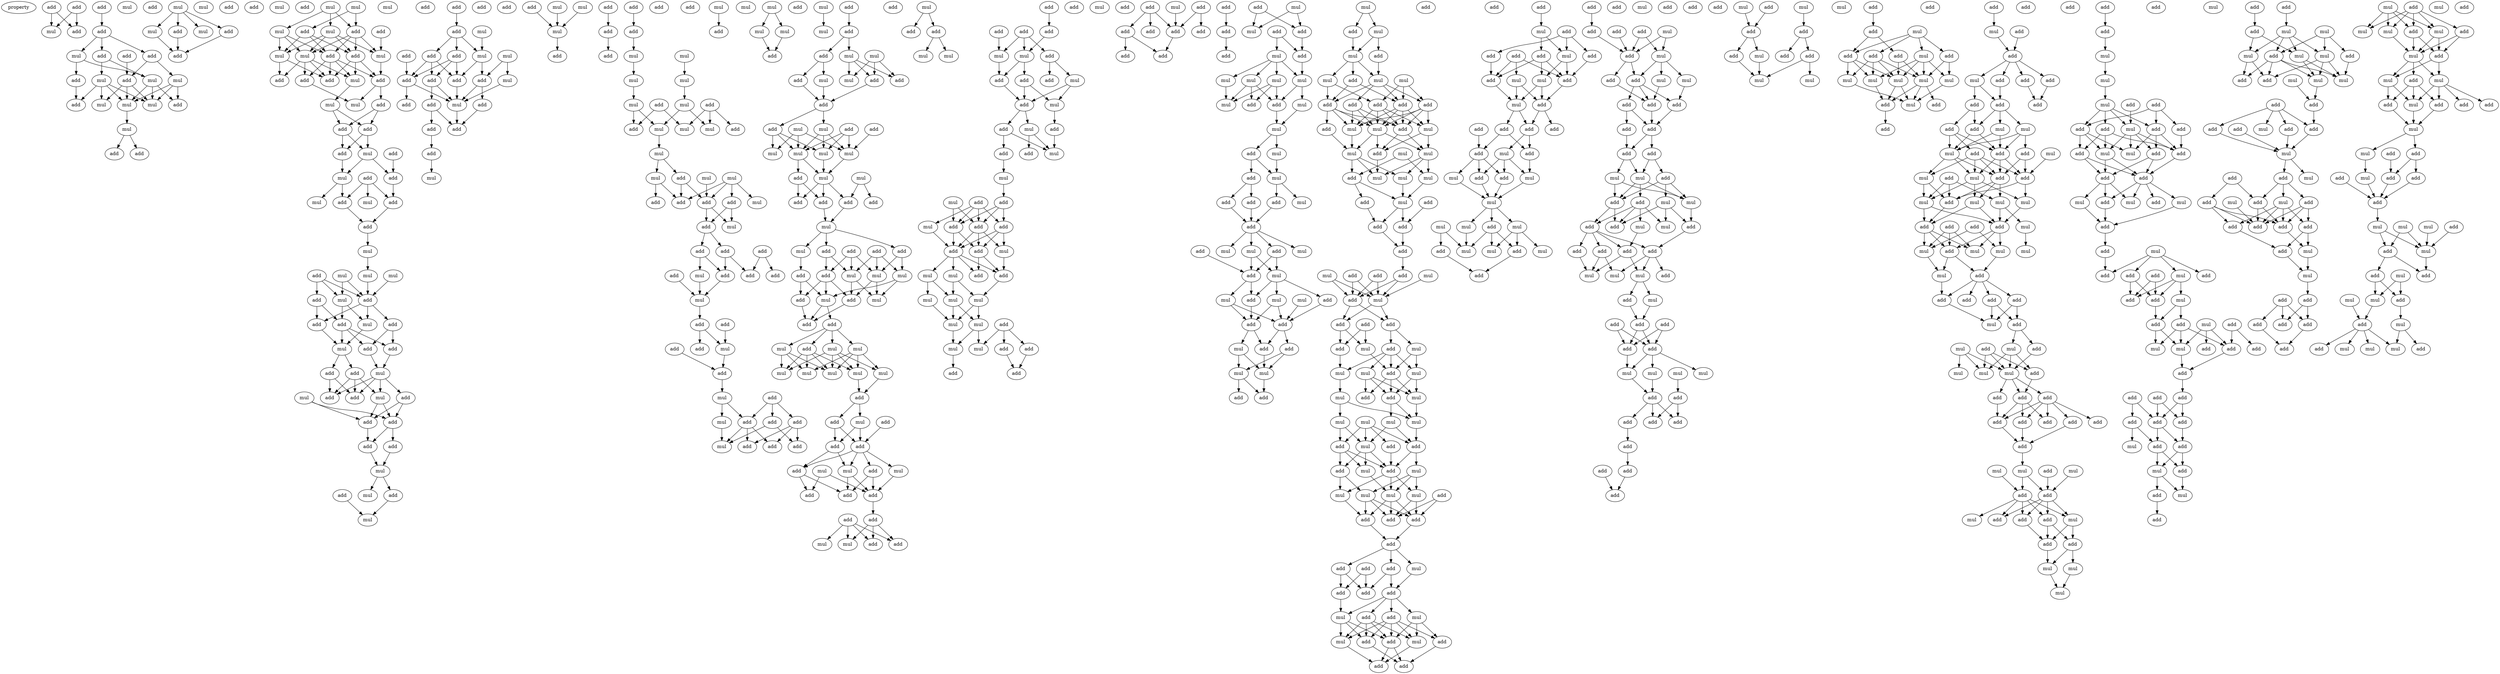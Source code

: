 digraph {
    node [fontcolor=black]
    property [mul=2,lf=1.8]
    0 [ label = add ];
    1 [ label = add ];
    2 [ label = mul ];
    3 [ label = add ];
    4 [ label = add ];
    5 [ label = mul ];
    6 [ label = add ];
    7 [ label = mul ];
    8 [ label = add ];
    9 [ label = add ];
    10 [ label = add ];
    11 [ label = add ];
    12 [ label = mul ];
    13 [ label = mul ];
    14 [ label = mul ];
    15 [ label = add ];
    16 [ label = add ];
    17 [ label = mul ];
    18 [ label = add ];
    19 [ label = mul ];
    20 [ label = mul ];
    21 [ label = mul ];
    22 [ label = add ];
    23 [ label = add ];
    24 [ label = add ];
    25 [ label = mul ];
    26 [ label = mul ];
    27 [ label = add ];
    28 [ label = mul ];
    29 [ label = add ];
    30 [ label = add ];
    31 [ label = mul ];
    32 [ label = add ];
    33 [ label = add ];
    34 [ label = mul ];
    35 [ label = add ];
    36 [ label = mul ];
    37 [ label = mul ];
    38 [ label = mul ];
    39 [ label = add ];
    40 [ label = add ];
    41 [ label = add ];
    42 [ label = mul ];
    43 [ label = mul ];
    44 [ label = mul ];
    45 [ label = add ];
    46 [ label = mul ];
    47 [ label = add ];
    48 [ label = add ];
    49 [ label = add ];
    50 [ label = mul ];
    51 [ label = add ];
    52 [ label = add ];
    53 [ label = mul ];
    54 [ label = mul ];
    55 [ label = add ];
    56 [ label = mul ];
    57 [ label = add ];
    58 [ label = add ];
    59 [ label = add ];
    60 [ label = add ];
    61 [ label = mul ];
    62 [ label = add ];
    63 [ label = add ];
    64 [ label = mul ];
    65 [ label = mul ];
    66 [ label = add ];
    67 [ label = add ];
    68 [ label = mul ];
    69 [ label = add ];
    70 [ label = mul ];
    71 [ label = mul ];
    72 [ label = mul ];
    73 [ label = mul ];
    74 [ label = add ];
    75 [ label = mul ];
    76 [ label = add ];
    77 [ label = add ];
    78 [ label = add ];
    79 [ label = mul ];
    80 [ label = add ];
    81 [ label = add ];
    82 [ label = mul ];
    83 [ label = add ];
    84 [ label = add ];
    85 [ label = add ];
    86 [ label = add ];
    87 [ label = mul ];
    88 [ label = add ];
    89 [ label = mul ];
    90 [ label = mul ];
    91 [ label = add ];
    92 [ label = add ];
    93 [ label = add ];
    94 [ label = add ];
    95 [ label = add ];
    96 [ label = add ];
    97 [ label = add ];
    98 [ label = mul ];
    99 [ label = mul ];
    100 [ label = add ];
    101 [ label = add ];
    102 [ label = add ];
    103 [ label = mul ];
    104 [ label = add ];
    105 [ label = mul ];
    106 [ label = add ];
    107 [ label = add ];
    108 [ label = mul ];
    109 [ label = mul ];
    110 [ label = add ];
    111 [ label = add ];
    112 [ label = add ];
    113 [ label = mul ];
    114 [ label = add ];
    115 [ label = add ];
    116 [ label = add ];
    117 [ label = mul ];
    118 [ label = add ];
    119 [ label = add ];
    120 [ label = add ];
    121 [ label = add ];
    122 [ label = add ];
    123 [ label = add ];
    124 [ label = add ];
    125 [ label = mul ];
    126 [ label = add ];
    127 [ label = mul ];
    128 [ label = mul ];
    129 [ label = mul ];
    130 [ label = add ];
    131 [ label = add ];
    132 [ label = add ];
    133 [ label = add ];
    134 [ label = add ];
    135 [ label = add ];
    136 [ label = mul ];
    137 [ label = mul ];
    138 [ label = mul ];
    139 [ label = mul ];
    140 [ label = mul ];
    141 [ label = mul ];
    142 [ label = add ];
    143 [ label = add ];
    144 [ label = mul ];
    145 [ label = add ];
    146 [ label = mul ];
    147 [ label = add ];
    148 [ label = mul ];
    149 [ label = mul ];
    150 [ label = mul ];
    151 [ label = mul ];
    152 [ label = mul ];
    153 [ label = add ];
    154 [ label = mul ];
    155 [ label = add ];
    156 [ label = add ];
    157 [ label = add ];
    158 [ label = add ];
    159 [ label = add ];
    160 [ label = mul ];
    161 [ label = add ];
    162 [ label = add ];
    163 [ label = add ];
    164 [ label = add ];
    165 [ label = add ];
    166 [ label = mul ];
    167 [ label = add ];
    168 [ label = add ];
    169 [ label = mul ];
    170 [ label = add ];
    171 [ label = add ];
    172 [ label = add ];
    173 [ label = mul ];
    174 [ label = add ];
    175 [ label = add ];
    176 [ label = add ];
    177 [ label = add ];
    178 [ label = mul ];
    179 [ label = add ];
    180 [ label = add ];
    181 [ label = mul ];
    182 [ label = add ];
    183 [ label = add ];
    184 [ label = add ];
    185 [ label = mul ];
    186 [ label = add ];
    187 [ label = add ];
    188 [ label = mul ];
    189 [ label = add ];
    190 [ label = mul ];
    191 [ label = mul ];
    192 [ label = mul ];
    193 [ label = mul ];
    194 [ label = add ];
    195 [ label = add ];
    196 [ label = mul ];
    197 [ label = mul ];
    198 [ label = add ];
    199 [ label = add ];
    200 [ label = add ];
    201 [ label = mul ];
    202 [ label = mul ];
    203 [ label = add ];
    204 [ label = mul ];
    205 [ label = add ];
    206 [ label = mul ];
    207 [ label = add ];
    208 [ label = add ];
    209 [ label = add ];
    210 [ label = mul ];
    211 [ label = add ];
    212 [ label = mul ];
    213 [ label = add ];
    214 [ label = mul ];
    215 [ label = mul ];
    216 [ label = mul ];
    217 [ label = mul ];
    218 [ label = mul ];
    219 [ label = mul ];
    220 [ label = add ];
    221 [ label = add ];
    222 [ label = add ];
    223 [ label = add ];
    224 [ label = add ];
    225 [ label = mul ];
    226 [ label = add ];
    227 [ label = add ];
    228 [ label = add ];
    229 [ label = mul ];
    230 [ label = add ];
    231 [ label = mul ];
    232 [ label = mul ];
    233 [ label = add ];
    234 [ label = add ];
    235 [ label = mul ];
    236 [ label = add ];
    237 [ label = mul ];
    238 [ label = mul ];
    239 [ label = add ];
    240 [ label = add ];
    241 [ label = add ];
    242 [ label = add ];
    243 [ label = mul ];
    244 [ label = mul ];
    245 [ label = mul ];
    246 [ label = mul ];
    247 [ label = mul ];
    248 [ label = mul ];
    249 [ label = mul ];
    250 [ label = mul ];
    251 [ label = add ];
    252 [ label = add ];
    253 [ label = add ];
    254 [ label = mul ];
    255 [ label = add ];
    256 [ label = add ];
    257 [ label = add ];
    258 [ label = mul ];
    259 [ label = mul ];
    260 [ label = add ];
    261 [ label = mul ];
    262 [ label = add ];
    263 [ label = add ];
    264 [ label = add ];
    265 [ label = add ];
    266 [ label = add ];
    267 [ label = add ];
    268 [ label = mul ];
    269 [ label = add ];
    270 [ label = add ];
    271 [ label = mul ];
    272 [ label = mul ];
    273 [ label = add ];
    274 [ label = add ];
    275 [ label = mul ];
    276 [ label = mul ];
    277 [ label = add ];
    278 [ label = add ];
    279 [ label = mul ];
    280 [ label = add ];
    281 [ label = add ];
    282 [ label = add ];
    283 [ label = add ];
    284 [ label = mul ];
    285 [ label = add ];
    286 [ label = mul ];
    287 [ label = mul ];
    288 [ label = add ];
    289 [ label = add ];
    290 [ label = add ];
    291 [ label = mul ];
    292 [ label = add ];
    293 [ label = add ];
    294 [ label = add ];
    295 [ label = mul ];
    296 [ label = add ];
    297 [ label = add ];
    298 [ label = mul ];
    299 [ label = mul ];
    300 [ label = add ];
    301 [ label = add ];
    302 [ label = mul ];
    303 [ label = mul ];
    304 [ label = add ];
    305 [ label = add ];
    306 [ label = add ];
    307 [ label = add ];
    308 [ label = add ];
    309 [ label = mul ];
    310 [ label = mul ];
    311 [ label = add ];
    312 [ label = add ];
    313 [ label = mul ];
    314 [ label = mul ];
    315 [ label = mul ];
    316 [ label = mul ];
    317 [ label = mul ];
    318 [ label = add ];
    319 [ label = mul ];
    320 [ label = add ];
    321 [ label = add ];
    322 [ label = mul ];
    323 [ label = mul ];
    324 [ label = add ];
    325 [ label = add ];
    326 [ label = mul ];
    327 [ label = add ];
    328 [ label = add ];
    329 [ label = add ];
    330 [ label = add ];
    331 [ label = add ];
    332 [ label = add ];
    333 [ label = add ];
    334 [ label = add ];
    335 [ label = add ];
    336 [ label = add ];
    337 [ label = add ];
    338 [ label = mul ];
    339 [ label = add ];
    340 [ label = add ];
    341 [ label = mul ];
    342 [ label = add ];
    343 [ label = mul ];
    344 [ label = add ];
    345 [ label = mul ];
    346 [ label = mul ];
    347 [ label = mul ];
    348 [ label = mul ];
    349 [ label = add ];
    350 [ label = mul ];
    351 [ label = mul ];
    352 [ label = add ];
    353 [ label = mul ];
    354 [ label = add ];
    355 [ label = mul ];
    356 [ label = mul ];
    357 [ label = add ];
    358 [ label = add ];
    359 [ label = add ];
    360 [ label = add ];
    361 [ label = mul ];
    362 [ label = add ];
    363 [ label = mul ];
    364 [ label = add ];
    365 [ label = add ];
    366 [ label = mul ];
    367 [ label = mul ];
    368 [ label = mul ];
    369 [ label = add ];
    370 [ label = add ];
    371 [ label = mul ];
    372 [ label = mul ];
    373 [ label = mul ];
    374 [ label = add ];
    375 [ label = add ];
    376 [ label = add ];
    377 [ label = add ];
    378 [ label = mul ];
    379 [ label = add ];
    380 [ label = mul ];
    381 [ label = mul ];
    382 [ label = add ];
    383 [ label = add ];
    384 [ label = mul ];
    385 [ label = mul ];
    386 [ label = add ];
    387 [ label = add ];
    388 [ label = add ];
    389 [ label = mul ];
    390 [ label = add ];
    391 [ label = mul ];
    392 [ label = mul ];
    393 [ label = mul ];
    394 [ label = add ];
    395 [ label = add ];
    396 [ label = add ];
    397 [ label = add ];
    398 [ label = add ];
    399 [ label = add ];
    400 [ label = add ];
    401 [ label = mul ];
    402 [ label = mul ];
    403 [ label = add ];
    404 [ label = mul ];
    405 [ label = mul ];
    406 [ label = mul ];
    407 [ label = mul ];
    408 [ label = add ];
    409 [ label = mul ];
    410 [ label = add ];
    411 [ label = mul ];
    412 [ label = mul ];
    413 [ label = mul ];
    414 [ label = add ];
    415 [ label = add ];
    416 [ label = add ];
    417 [ label = add ];
    418 [ label = add ];
    419 [ label = mul ];
    420 [ label = mul ];
    421 [ label = add ];
    422 [ label = add ];
    423 [ label = add ];
    424 [ label = add ];
    425 [ label = mul ];
    426 [ label = add ];
    427 [ label = add ];
    428 [ label = add ];
    429 [ label = add ];
    430 [ label = mul ];
    431 [ label = mul ];
    432 [ label = add ];
    433 [ label = mul ];
    434 [ label = mul ];
    435 [ label = add ];
    436 [ label = mul ];
    437 [ label = mul ];
    438 [ label = mul ];
    439 [ label = add ];
    440 [ label = add ];
    441 [ label = mul ];
    442 [ label = mul ];
    443 [ label = mul ];
    444 [ label = mul ];
    445 [ label = add ];
    446 [ label = mul ];
    447 [ label = add ];
    448 [ label = add ];
    449 [ label = add ];
    450 [ label = mul ];
    451 [ label = add ];
    452 [ label = mul ];
    453 [ label = mul ];
    454 [ label = add ];
    455 [ label = mul ];
    456 [ label = mul ];
    457 [ label = mul ];
    458 [ label = add ];
    459 [ label = add ];
    460 [ label = add ];
    461 [ label = add ];
    462 [ label = add ];
    463 [ label = mul ];
    464 [ label = add ];
    465 [ label = add ];
    466 [ label = add ];
    467 [ label = add ];
    468 [ label = add ];
    469 [ label = mul ];
    470 [ label = add ];
    471 [ label = add ];
    472 [ label = mul ];
    473 [ label = mul ];
    474 [ label = add ];
    475 [ label = add ];
    476 [ label = mul ];
    477 [ label = add ];
    478 [ label = add ];
    479 [ label = add ];
    480 [ label = add ];
    481 [ label = mul ];
    482 [ label = add ];
    483 [ label = mul ];
    484 [ label = add ];
    485 [ label = add ];
    486 [ label = add ];
    487 [ label = add ];
    488 [ label = add ];
    489 [ label = mul ];
    490 [ label = add ];
    491 [ label = mul ];
    492 [ label = add ];
    493 [ label = mul ];
    494 [ label = add ];
    495 [ label = add ];
    496 [ label = add ];
    497 [ label = add ];
    498 [ label = add ];
    499 [ label = add ];
    500 [ label = mul ];
    501 [ label = add ];
    502 [ label = mul ];
    503 [ label = mul ];
    504 [ label = add ];
    505 [ label = mul ];
    506 [ label = mul ];
    507 [ label = mul ];
    508 [ label = add ];
    509 [ label = mul ];
    510 [ label = mul ];
    511 [ label = mul ];
    512 [ label = mul ];
    513 [ label = add ];
    514 [ label = add ];
    515 [ label = add ];
    516 [ label = add ];
    517 [ label = add ];
    518 [ label = add ];
    519 [ label = add ];
    520 [ label = mul ];
    521 [ label = add ];
    522 [ label = add ];
    523 [ label = mul ];
    524 [ label = add ];
    525 [ label = mul ];
    526 [ label = add ];
    527 [ label = mul ];
    528 [ label = add ];
    529 [ label = add ];
    530 [ label = mul ];
    531 [ label = add ];
    532 [ label = add ];
    533 [ label = add ];
    534 [ label = add ];
    535 [ label = add ];
    536 [ label = mul ];
    537 [ label = add ];
    538 [ label = mul ];
    539 [ label = add ];
    540 [ label = mul ];
    541 [ label = add ];
    542 [ label = mul ];
    543 [ label = add ];
    544 [ label = mul ];
    545 [ label = add ];
    546 [ label = mul ];
    547 [ label = add ];
    548 [ label = add ];
    549 [ label = add ];
    550 [ label = add ];
    551 [ label = add ];
    552 [ label = mul ];
    553 [ label = mul ];
    554 [ label = add ];
    555 [ label = mul ];
    556 [ label = add ];
    557 [ label = mul ];
    558 [ label = add ];
    559 [ label = add ];
    560 [ label = add ];
    561 [ label = add ];
    562 [ label = add ];
    563 [ label = mul ];
    564 [ label = mul ];
    565 [ label = mul ];
    566 [ label = mul ];
    567 [ label = add ];
    568 [ label = add ];
    569 [ label = add ];
    570 [ label = add ];
    571 [ label = add ];
    572 [ label = add ];
    573 [ label = add ];
    574 [ label = add ];
    575 [ label = add ];
    576 [ label = add ];
    577 [ label = add ];
    578 [ label = add ];
    579 [ label = mul ];
    580 [ label = add ];
    581 [ label = mul ];
    582 [ label = add ];
    583 [ label = add ];
    584 [ label = add ];
    585 [ label = add ];
    586 [ label = mul ];
    587 [ label = add ];
    588 [ label = mul ];
    589 [ label = mul ];
    590 [ label = mul ];
    591 [ label = add ];
    592 [ label = add ];
    593 [ label = mul ];
    594 [ label = add ];
    595 [ label = add ];
    596 [ label = add ];
    597 [ label = add ];
    598 [ label = mul ];
    599 [ label = mul ];
    600 [ label = mul ];
    601 [ label = mul ];
    602 [ label = mul ];
    603 [ label = mul ];
    604 [ label = mul ];
    605 [ label = add ];
    606 [ label = add ];
    607 [ label = add ];
    608 [ label = add ];
    609 [ label = add ];
    610 [ label = mul ];
    611 [ label = add ];
    612 [ label = add ];
    613 [ label = add ];
    614 [ label = add ];
    615 [ label = add ];
    616 [ label = mul ];
    617 [ label = add ];
    618 [ label = add ];
    619 [ label = add ];
    620 [ label = add ];
    621 [ label = mul ];
    622 [ label = mul ];
    623 [ label = add ];
    624 [ label = add ];
    625 [ label = add ];
    626 [ label = add ];
    627 [ label = add ];
    628 [ label = mul ];
    629 [ label = mul ];
    630 [ label = add ];
    631 [ label = mul ];
    632 [ label = add ];
    633 [ label = add ];
    634 [ label = mul ];
    635 [ label = mul ];
    636 [ label = mul ];
    637 [ label = mul ];
    638 [ label = add ];
    639 [ label = mul ];
    640 [ label = add ];
    641 [ label = add ];
    642 [ label = add ];
    643 [ label = mul ];
    644 [ label = add ];
    645 [ label = mul ];
    646 [ label = mul ];
    647 [ label = add ];
    648 [ label = mul ];
    649 [ label = mul ];
    650 [ label = mul ];
    651 [ label = add ];
    652 [ label = add ];
    653 [ label = add ];
    654 [ label = add ];
    655 [ label = add ];
    656 [ label = mul ];
    657 [ label = add ];
    658 [ label = mul ];
    659 [ label = mul ];
    660 [ label = add ];
    661 [ label = add ];
    662 [ label = mul ];
    663 [ label = add ];
    664 [ label = mul ];
    665 [ label = mul ];
    666 [ label = add ];
    667 [ label = add ];
    668 [ label = add ];
    669 [ label = add ];
    670 [ label = add ];
    671 [ label = add ];
    672 [ label = add ];
    673 [ label = add ];
    674 [ label = add ];
    675 [ label = add ];
    676 [ label = mul ];
    677 [ label = add ];
    678 [ label = mul ];
    679 [ label = mul ];
    680 [ label = add ];
    681 [ label = add ];
    682 [ label = add ];
    683 [ label = add ];
    684 [ label = mul ];
    685 [ label = mul ];
    686 [ label = add ];
    687 [ label = add ];
    688 [ label = add ];
    689 [ label = mul ];
    690 [ label = mul ];
    691 [ label = mul ];
    692 [ label = add ];
    693 [ label = add ];
    694 [ label = mul ];
    695 [ label = add ];
    696 [ label = mul ];
    697 [ label = mul ];
    698 [ label = add ];
    699 [ label = mul ];
    700 [ label = add ];
    701 [ label = add ];
    702 [ label = mul ];
    703 [ label = add ];
    704 [ label = add ];
    705 [ label = add ];
    706 [ label = add ];
    707 [ label = add ];
    708 [ label = mul ];
    709 [ label = add ];
    710 [ label = mul ];
    711 [ label = add ];
    712 [ label = add ];
    713 [ label = add ];
    714 [ label = add ];
    715 [ label = mul ];
    716 [ label = mul ];
    717 [ label = mul ];
    718 [ label = add ];
    719 [ label = add ];
    720 [ label = mul ];
    721 [ label = add ];
    722 [ label = add ];
    723 [ label = mul ];
    724 [ label = add ];
    725 [ label = add ];
    726 [ label = add ];
    727 [ label = mul ];
    728 [ label = add ];
    729 [ label = mul ];
    730 [ label = add ];
    731 [ label = add ];
    732 [ label = add ];
    733 [ label = add ];
    734 [ label = add ];
    735 [ label = add ];
    736 [ label = mul ];
    737 [ label = mul ];
    738 [ label = add ];
    739 [ label = add ];
    740 [ label = add ];
    741 [ label = add ];
    742 [ label = add ];
    743 [ label = add ];
    744 [ label = add ];
    745 [ label = add ];
    746 [ label = add ];
    747 [ label = mul ];
    748 [ label = mul ];
    749 [ label = add ];
    750 [ label = add ];
    751 [ label = mul ];
    752 [ label = add ];
    753 [ label = add ];
    754 [ label = add ];
    755 [ label = mul ];
    756 [ label = mul ];
    757 [ label = add ];
    758 [ label = mul ];
    759 [ label = add ];
    760 [ label = mul ];
    761 [ label = add ];
    762 [ label = mul ];
    763 [ label = mul ];
    764 [ label = add ];
    765 [ label = add ];
    766 [ label = mul ];
    767 [ label = mul ];
    768 [ label = add ];
    769 [ label = add ];
    770 [ label = add ];
    771 [ label = mul ];
    772 [ label = add ];
    773 [ label = add ];
    774 [ label = add ];
    775 [ label = mul ];
    776 [ label = mul ];
    777 [ label = add ];
    778 [ label = add ];
    779 [ label = add ];
    780 [ label = add ];
    781 [ label = mul ];
    782 [ label = mul ];
    783 [ label = add ];
    784 [ label = add ];
    785 [ label = add ];
    786 [ label = add ];
    787 [ label = add ];
    788 [ label = add ];
    789 [ label = mul ];
    790 [ label = mul ];
    791 [ label = add ];
    792 [ label = add ];
    793 [ label = add ];
    794 [ label = add ];
    795 [ label = add ];
    796 [ label = add ];
    797 [ label = add ];
    798 [ label = mul ];
    799 [ label = mul ];
    800 [ label = add ];
    801 [ label = mul ];
    802 [ label = mul ];
    803 [ label = add ];
    804 [ label = mul ];
    805 [ label = mul ];
    806 [ label = add ];
    807 [ label = mul ];
    808 [ label = mul ];
    809 [ label = add ];
    810 [ label = mul ];
    811 [ label = add ];
    812 [ label = add ];
    813 [ label = add ];
    814 [ label = add ];
    815 [ label = mul ];
    816 [ label = mul ];
    817 [ label = add ];
    818 [ label = add ];
    819 [ label = add ];
    820 [ label = mul ];
    821 [ label = add ];
    822 [ label = add ];
    823 [ label = add ];
    824 [ label = mul ];
    825 [ label = mul ];
    826 [ label = add ];
    827 [ label = add ];
    828 [ label = mul ];
    829 [ label = add ];
    830 [ label = mul ];
    831 [ label = mul ];
    832 [ label = add ];
    833 [ label = add ];
    834 [ label = mul ];
    835 [ label = add ];
    836 [ label = mul ];
    837 [ label = add ];
    838 [ label = mul ];
    839 [ label = mul ];
    840 [ label = mul ];
    841 [ label = add ];
    842 [ label = add ];
    843 [ label = mul ];
    0 -> 2 [ name = 0 ];
    0 -> 3 [ name = 1 ];
    1 -> 2 [ name = 2 ];
    1 -> 3 [ name = 3 ];
    4 -> 6 [ name = 4 ];
    6 -> 7 [ name = 5 ];
    6 -> 8 [ name = 6 ];
    6 -> 9 [ name = 7 ];
    7 -> 11 [ name = 8 ];
    7 -> 14 [ name = 9 ];
    8 -> 12 [ name = 10 ];
    8 -> 14 [ name = 11 ];
    9 -> 13 [ name = 12 ];
    9 -> 15 [ name = 13 ];
    10 -> 15 [ name = 14 ];
    11 -> 16 [ name = 15 ];
    12 -> 16 [ name = 16 ];
    12 -> 17 [ name = 17 ];
    12 -> 19 [ name = 18 ];
    12 -> 20 [ name = 19 ];
    13 -> 18 [ name = 20 ];
    13 -> 19 [ name = 21 ];
    13 -> 20 [ name = 22 ];
    14 -> 18 [ name = 23 ];
    14 -> 19 [ name = 24 ];
    14 -> 20 [ name = 25 ];
    15 -> 17 [ name = 26 ];
    15 -> 19 [ name = 27 ];
    15 -> 20 [ name = 28 ];
    19 -> 21 [ name = 29 ];
    21 -> 23 [ name = 30 ];
    21 -> 24 [ name = 31 ];
    25 -> 26 [ name = 32 ];
    25 -> 27 [ name = 33 ];
    25 -> 28 [ name = 34 ];
    25 -> 29 [ name = 35 ];
    26 -> 30 [ name = 36 ];
    27 -> 30 [ name = 37 ];
    29 -> 30 [ name = 38 ];
    36 -> 38 [ name = 39 ];
    36 -> 39 [ name = 40 ];
    36 -> 42 [ name = 41 ];
    37 -> 39 [ name = 42 ];
    37 -> 40 [ name = 43 ];
    38 -> 43 [ name = 44 ];
    38 -> 44 [ name = 45 ];
    38 -> 46 [ name = 46 ];
    38 -> 47 [ name = 47 ];
    39 -> 44 [ name = 48 ];
    39 -> 45 [ name = 49 ];
    39 -> 46 [ name = 50 ];
    39 -> 47 [ name = 51 ];
    40 -> 43 [ name = 52 ];
    40 -> 45 [ name = 53 ];
    40 -> 47 [ name = 54 ];
    41 -> 46 [ name = 55 ];
    42 -> 43 [ name = 56 ];
    42 -> 44 [ name = 57 ];
    42 -> 45 [ name = 58 ];
    43 -> 48 [ name = 59 ];
    43 -> 49 [ name = 60 ];
    44 -> 48 [ name = 61 ];
    44 -> 49 [ name = 62 ];
    44 -> 50 [ name = 63 ];
    44 -> 51 [ name = 64 ];
    45 -> 49 [ name = 65 ];
    45 -> 50 [ name = 66 ];
    45 -> 51 [ name = 67 ];
    45 -> 52 [ name = 68 ];
    46 -> 52 [ name = 69 ];
    47 -> 49 [ name = 70 ];
    47 -> 50 [ name = 71 ];
    47 -> 52 [ name = 72 ];
    50 -> 56 [ name = 73 ];
    51 -> 53 [ name = 74 ];
    52 -> 53 [ name = 75 ];
    52 -> 55 [ name = 76 ];
    55 -> 57 [ name = 77 ];
    55 -> 58 [ name = 78 ];
    56 -> 57 [ name = 79 ];
    56 -> 58 [ name = 80 ];
    57 -> 59 [ name = 81 ];
    57 -> 61 [ name = 82 ];
    58 -> 59 [ name = 83 ];
    58 -> 61 [ name = 84 ];
    59 -> 64 [ name = 85 ];
    60 -> 62 [ name = 86 ];
    61 -> 62 [ name = 87 ];
    61 -> 64 [ name = 88 ];
    62 -> 67 [ name = 89 ];
    63 -> 66 [ name = 90 ];
    63 -> 67 [ name = 91 ];
    63 -> 68 [ name = 92 ];
    64 -> 65 [ name = 93 ];
    64 -> 66 [ name = 94 ];
    66 -> 69 [ name = 95 ];
    67 -> 69 [ name = 96 ];
    69 -> 70 [ name = 97 ];
    70 -> 71 [ name = 98 ];
    71 -> 77 [ name = 99 ];
    72 -> 77 [ name = 100 ];
    73 -> 75 [ name = 101 ];
    73 -> 77 [ name = 102 ];
    74 -> 75 [ name = 103 ];
    74 -> 76 [ name = 104 ];
    74 -> 77 [ name = 105 ];
    75 -> 78 [ name = 106 ];
    75 -> 79 [ name = 107 ];
    76 -> 78 [ name = 108 ];
    76 -> 81 [ name = 109 ];
    77 -> 79 [ name = 110 ];
    77 -> 80 [ name = 111 ];
    77 -> 81 [ name = 112 ];
    78 -> 82 [ name = 113 ];
    78 -> 83 [ name = 114 ];
    78 -> 84 [ name = 115 ];
    79 -> 82 [ name = 116 ];
    80 -> 83 [ name = 117 ];
    80 -> 84 [ name = 118 ];
    81 -> 82 [ name = 119 ];
    82 -> 85 [ name = 120 ];
    82 -> 86 [ name = 121 ];
    83 -> 87 [ name = 122 ];
    84 -> 87 [ name = 123 ];
    85 -> 88 [ name = 124 ];
    85 -> 92 [ name = 125 ];
    86 -> 88 [ name = 126 ];
    86 -> 90 [ name = 127 ];
    86 -> 92 [ name = 128 ];
    87 -> 88 [ name = 129 ];
    87 -> 90 [ name = 130 ];
    87 -> 91 [ name = 131 ];
    87 -> 92 [ name = 132 ];
    89 -> 93 [ name = 133 ];
    89 -> 94 [ name = 134 ];
    90 -> 93 [ name = 135 ];
    90 -> 94 [ name = 136 ];
    91 -> 93 [ name = 137 ];
    91 -> 94 [ name = 138 ];
    93 -> 95 [ name = 139 ];
    93 -> 96 [ name = 140 ];
    94 -> 95 [ name = 141 ];
    95 -> 98 [ name = 142 ];
    96 -> 98 [ name = 143 ];
    98 -> 99 [ name = 144 ];
    98 -> 101 [ name = 145 ];
    100 -> 103 [ name = 146 ];
    101 -> 103 [ name = 147 ];
    102 -> 106 [ name = 148 ];
    105 -> 108 [ name = 149 ];
    106 -> 108 [ name = 150 ];
    106 -> 110 [ name = 151 ];
    106 -> 111 [ name = 152 ];
    107 -> 114 [ name = 153 ];
    108 -> 115 [ name = 154 ];
    108 -> 116 [ name = 155 ];
    109 -> 113 [ name = 156 ];
    109 -> 116 [ name = 157 ];
    110 -> 112 [ name = 158 ];
    110 -> 114 [ name = 159 ];
    110 -> 115 [ name = 160 ];
    111 -> 112 [ name = 161 ];
    111 -> 114 [ name = 162 ];
    111 -> 115 [ name = 163 ];
    112 -> 117 [ name = 164 ];
    112 -> 120 [ name = 165 ];
    113 -> 117 [ name = 166 ];
    114 -> 117 [ name = 167 ];
    114 -> 119 [ name = 168 ];
    115 -> 117 [ name = 169 ];
    116 -> 117 [ name = 170 ];
    116 -> 118 [ name = 171 ];
    117 -> 121 [ name = 172 ];
    118 -> 121 [ name = 173 ];
    120 -> 121 [ name = 174 ];
    120 -> 122 [ name = 175 ];
    122 -> 123 [ name = 176 ];
    123 -> 125 [ name = 177 ];
    126 -> 129 [ name = 178 ];
    127 -> 129 [ name = 179 ];
    128 -> 129 [ name = 180 ];
    129 -> 130 [ name = 181 ];
    131 -> 132 [ name = 182 ];
    132 -> 133 [ name = 183 ];
    134 -> 135 [ name = 184 ];
    135 -> 137 [ name = 185 ];
    136 -> 138 [ name = 186 ];
    137 -> 139 [ name = 187 ];
    138 -> 141 [ name = 188 ];
    139 -> 140 [ name = 189 ];
    140 -> 145 [ name = 190 ];
    140 -> 146 [ name = 191 ];
    141 -> 144 [ name = 192 ];
    141 -> 146 [ name = 193 ];
    142 -> 144 [ name = 194 ];
    142 -> 147 [ name = 195 ];
    142 -> 148 [ name = 196 ];
    143 -> 145 [ name = 197 ];
    143 -> 148 [ name = 198 ];
    146 -> 149 [ name = 199 ];
    149 -> 150 [ name = 200 ];
    149 -> 153 [ name = 201 ];
    150 -> 155 [ name = 202 ];
    150 -> 157 [ name = 203 ];
    151 -> 158 [ name = 204 ];
    152 -> 154 [ name = 205 ];
    152 -> 155 [ name = 206 ];
    152 -> 156 [ name = 207 ];
    152 -> 158 [ name = 208 ];
    153 -> 155 [ name = 209 ];
    153 -> 158 [ name = 210 ];
    156 -> 159 [ name = 211 ];
    156 -> 160 [ name = 212 ];
    158 -> 159 [ name = 213 ];
    158 -> 160 [ name = 214 ];
    159 -> 162 [ name = 215 ];
    159 -> 163 [ name = 216 ];
    161 -> 167 [ name = 217 ];
    161 -> 168 [ name = 218 ];
    162 -> 165 [ name = 219 ];
    162 -> 167 [ name = 220 ];
    163 -> 165 [ name = 221 ];
    163 -> 166 [ name = 222 ];
    164 -> 169 [ name = 223 ];
    165 -> 169 [ name = 224 ];
    166 -> 169 [ name = 225 ];
    169 -> 170 [ name = 226 ];
    170 -> 173 [ name = 227 ];
    170 -> 175 [ name = 228 ];
    171 -> 173 [ name = 229 ];
    173 -> 177 [ name = 230 ];
    176 -> 177 [ name = 231 ];
    177 -> 178 [ name = 232 ];
    178 -> 181 [ name = 233 ];
    178 -> 183 [ name = 234 ];
    179 -> 180 [ name = 235 ];
    179 -> 182 [ name = 236 ];
    179 -> 183 [ name = 237 ];
    180 -> 184 [ name = 238 ];
    180 -> 186 [ name = 239 ];
    180 -> 187 [ name = 240 ];
    181 -> 185 [ name = 241 ];
    182 -> 185 [ name = 242 ];
    182 -> 186 [ name = 243 ];
    183 -> 184 [ name = 244 ];
    183 -> 185 [ name = 245 ];
    183 -> 187 [ name = 246 ];
    188 -> 189 [ name = 247 ];
    191 -> 192 [ name = 248 ];
    191 -> 193 [ name = 249 ];
    192 -> 195 [ name = 250 ];
    193 -> 195 [ name = 251 ];
    196 -> 197 [ name = 252 ];
    198 -> 199 [ name = 253 ];
    199 -> 200 [ name = 254 ];
    199 -> 201 [ name = 255 ];
    200 -> 205 [ name = 256 ];
    200 -> 206 [ name = 257 ];
    201 -> 203 [ name = 258 ];
    201 -> 204 [ name = 259 ];
    201 -> 207 [ name = 260 ];
    202 -> 203 [ name = 261 ];
    202 -> 204 [ name = 262 ];
    202 -> 207 [ name = 263 ];
    205 -> 208 [ name = 264 ];
    206 -> 208 [ name = 265 ];
    207 -> 208 [ name = 266 ];
    208 -> 209 [ name = 267 ];
    208 -> 210 [ name = 268 ];
    209 -> 215 [ name = 269 ];
    209 -> 216 [ name = 270 ];
    209 -> 217 [ name = 271 ];
    210 -> 214 [ name = 272 ];
    210 -> 215 [ name = 273 ];
    210 -> 217 [ name = 274 ];
    211 -> 214 [ name = 275 ];
    212 -> 214 [ name = 276 ];
    212 -> 216 [ name = 277 ];
    212 -> 217 [ name = 278 ];
    213 -> 214 [ name = 279 ];
    213 -> 215 [ name = 280 ];
    213 -> 217 [ name = 281 ];
    214 -> 219 [ name = 282 ];
    215 -> 219 [ name = 283 ];
    217 -> 219 [ name = 284 ];
    217 -> 220 [ name = 285 ];
    218 -> 221 [ name = 286 ];
    218 -> 223 [ name = 287 ];
    219 -> 221 [ name = 288 ];
    219 -> 222 [ name = 289 ];
    219 -> 224 [ name = 290 ];
    220 -> 222 [ name = 291 ];
    220 -> 224 [ name = 292 ];
    221 -> 225 [ name = 293 ];
    222 -> 225 [ name = 294 ];
    225 -> 228 [ name = 295 ];
    225 -> 229 [ name = 296 ];
    225 -> 230 [ name = 297 ];
    226 -> 231 [ name = 298 ];
    226 -> 233 [ name = 299 ];
    226 -> 235 [ name = 300 ];
    227 -> 231 [ name = 301 ];
    227 -> 232 [ name = 302 ];
    227 -> 235 [ name = 303 ];
    228 -> 232 [ name = 304 ];
    228 -> 235 [ name = 305 ];
    229 -> 234 [ name = 306 ];
    230 -> 231 [ name = 307 ];
    230 -> 233 [ name = 308 ];
    231 -> 236 [ name = 309 ];
    231 -> 237 [ name = 310 ];
    232 -> 237 [ name = 311 ];
    232 -> 238 [ name = 312 ];
    233 -> 236 [ name = 313 ];
    233 -> 238 [ name = 314 ];
    233 -> 239 [ name = 315 ];
    234 -> 238 [ name = 316 ];
    234 -> 239 [ name = 317 ];
    235 -> 236 [ name = 318 ];
    235 -> 237 [ name = 319 ];
    236 -> 240 [ name = 320 ];
    238 -> 240 [ name = 321 ];
    238 -> 241 [ name = 322 ];
    239 -> 240 [ name = 323 ];
    241 -> 242 [ name = 324 ];
    241 -> 243 [ name = 325 ];
    241 -> 244 [ name = 326 ];
    241 -> 245 [ name = 327 ];
    242 -> 246 [ name = 328 ];
    242 -> 247 [ name = 329 ];
    242 -> 248 [ name = 330 ];
    242 -> 249 [ name = 331 ];
    243 -> 246 [ name = 332 ];
    243 -> 247 [ name = 333 ];
    243 -> 249 [ name = 334 ];
    243 -> 250 [ name = 335 ];
    244 -> 246 [ name = 336 ];
    244 -> 248 [ name = 337 ];
    244 -> 249 [ name = 338 ];
    244 -> 250 [ name = 339 ];
    245 -> 246 [ name = 340 ];
    245 -> 247 [ name = 341 ];
    245 -> 248 [ name = 342 ];
    249 -> 251 [ name = 343 ];
    250 -> 251 [ name = 344 ];
    251 -> 254 [ name = 345 ];
    251 -> 255 [ name = 346 ];
    252 -> 257 [ name = 347 ];
    254 -> 256 [ name = 348 ];
    254 -> 257 [ name = 349 ];
    255 -> 256 [ name = 350 ];
    255 -> 257 [ name = 351 ];
    256 -> 258 [ name = 352 ];
    256 -> 260 [ name = 353 ];
    257 -> 258 [ name = 354 ];
    257 -> 259 [ name = 355 ];
    257 -> 260 [ name = 356 ];
    257 -> 262 [ name = 357 ];
    258 -> 264 [ name = 358 ];
    258 -> 265 [ name = 359 ];
    259 -> 264 [ name = 360 ];
    260 -> 263 [ name = 361 ];
    260 -> 265 [ name = 362 ];
    261 -> 263 [ name = 363 ];
    261 -> 264 [ name = 364 ];
    262 -> 264 [ name = 365 ];
    262 -> 265 [ name = 366 ];
    264 -> 267 [ name = 367 ];
    266 -> 268 [ name = 368 ];
    266 -> 269 [ name = 369 ];
    266 -> 270 [ name = 370 ];
    266 -> 271 [ name = 371 ];
    267 -> 269 [ name = 372 ];
    267 -> 270 [ name = 373 ];
    267 -> 271 [ name = 374 ];
    272 -> 273 [ name = 375 ];
    272 -> 274 [ name = 376 ];
    274 -> 275 [ name = 377 ];
    274 -> 276 [ name = 378 ];
    277 -> 283 [ name = 379 ];
    280 -> 286 [ name = 380 ];
    281 -> 284 [ name = 381 ];
    281 -> 285 [ name = 382 ];
    281 -> 286 [ name = 383 ];
    283 -> 284 [ name = 384 ];
    284 -> 289 [ name = 385 ];
    284 -> 290 [ name = 386 ];
    285 -> 287 [ name = 387 ];
    285 -> 288 [ name = 388 ];
    286 -> 290 [ name = 389 ];
    287 -> 291 [ name = 390 ];
    287 -> 292 [ name = 391 ];
    289 -> 291 [ name = 392 ];
    289 -> 292 [ name = 393 ];
    290 -> 292 [ name = 394 ];
    291 -> 293 [ name = 395 ];
    292 -> 294 [ name = 396 ];
    292 -> 295 [ name = 397 ];
    293 -> 298 [ name = 398 ];
    294 -> 297 [ name = 399 ];
    294 -> 298 [ name = 400 ];
    295 -> 296 [ name = 401 ];
    295 -> 298 [ name = 402 ];
    297 -> 299 [ name = 403 ];
    299 -> 301 [ name = 404 ];
    300 -> 303 [ name = 405 ];
    300 -> 304 [ name = 406 ];
    300 -> 305 [ name = 407 ];
    300 -> 306 [ name = 408 ];
    301 -> 304 [ name = 409 ];
    301 -> 305 [ name = 410 ];
    301 -> 306 [ name = 411 ];
    302 -> 304 [ name = 412 ];
    302 -> 305 [ name = 413 ];
    303 -> 308 [ name = 414 ];
    304 -> 307 [ name = 415 ];
    304 -> 308 [ name = 416 ];
    304 -> 309 [ name = 417 ];
    305 -> 307 [ name = 418 ];
    305 -> 308 [ name = 419 ];
    306 -> 307 [ name = 420 ];
    306 -> 308 [ name = 421 ];
    306 -> 309 [ name = 422 ];
    307 -> 311 [ name = 423 ];
    307 -> 312 [ name = 424 ];
    308 -> 310 [ name = 425 ];
    308 -> 311 [ name = 426 ];
    308 -> 312 [ name = 427 ];
    308 -> 313 [ name = 428 ];
    309 -> 311 [ name = 429 ];
    310 -> 314 [ name = 430 ];
    310 -> 316 [ name = 431 ];
    311 -> 315 [ name = 432 ];
    313 -> 315 [ name = 433 ];
    313 -> 316 [ name = 434 ];
    314 -> 319 [ name = 435 ];
    315 -> 317 [ name = 436 ];
    315 -> 319 [ name = 437 ];
    316 -> 317 [ name = 438 ];
    316 -> 319 [ name = 439 ];
    317 -> 322 [ name = 440 ];
    317 -> 323 [ name = 441 ];
    318 -> 320 [ name = 442 ];
    318 -> 321 [ name = 443 ];
    318 -> 323 [ name = 444 ];
    319 -> 322 [ name = 445 ];
    320 -> 324 [ name = 446 ];
    321 -> 324 [ name = 447 ];
    322 -> 325 [ name = 448 ];
    326 -> 332 [ name = 449 ];
    327 -> 330 [ name = 450 ];
    327 -> 331 [ name = 451 ];
    327 -> 332 [ name = 452 ];
    328 -> 329 [ name = 453 ];
    328 -> 332 [ name = 454 ];
    330 -> 333 [ name = 455 ];
    330 -> 334 [ name = 456 ];
    332 -> 334 [ name = 457 ];
    335 -> 337 [ name = 458 ];
    336 -> 339 [ name = 459 ];
    336 -> 341 [ name = 460 ];
    337 -> 342 [ name = 461 ];
    338 -> 339 [ name = 462 ];
    338 -> 341 [ name = 463 ];
    339 -> 344 [ name = 464 ];
    340 -> 343 [ name = 465 ];
    340 -> 344 [ name = 466 ];
    343 -> 345 [ name = 467 ];
    343 -> 346 [ name = 468 ];
    343 -> 347 [ name = 469 ];
    343 -> 348 [ name = 470 ];
    344 -> 345 [ name = 471 ];
    345 -> 351 [ name = 472 ];
    345 -> 352 [ name = 473 ];
    346 -> 350 [ name = 474 ];
    347 -> 349 [ name = 475 ];
    347 -> 350 [ name = 476 ];
    347 -> 352 [ name = 477 ];
    348 -> 349 [ name = 478 ];
    348 -> 350 [ name = 479 ];
    348 -> 352 [ name = 480 ];
    351 -> 353 [ name = 481 ];
    352 -> 353 [ name = 482 ];
    353 -> 354 [ name = 483 ];
    353 -> 355 [ name = 484 ];
    354 -> 356 [ name = 485 ];
    354 -> 357 [ name = 486 ];
    355 -> 356 [ name = 487 ];
    356 -> 359 [ name = 488 ];
    356 -> 361 [ name = 489 ];
    357 -> 358 [ name = 490 ];
    357 -> 360 [ name = 491 ];
    358 -> 362 [ name = 492 ];
    359 -> 362 [ name = 493 ];
    360 -> 362 [ name = 494 ];
    362 -> 363 [ name = 495 ];
    362 -> 364 [ name = 496 ];
    362 -> 366 [ name = 497 ];
    362 -> 367 [ name = 498 ];
    363 -> 368 [ name = 499 ];
    363 -> 369 [ name = 500 ];
    364 -> 368 [ name = 501 ];
    364 -> 369 [ name = 502 ];
    365 -> 369 [ name = 503 ];
    368 -> 370 [ name = 504 ];
    368 -> 372 [ name = 505 ];
    368 -> 374 [ name = 506 ];
    369 -> 370 [ name = 507 ];
    369 -> 371 [ name = 508 ];
    370 -> 375 [ name = 509 ];
    371 -> 375 [ name = 510 ];
    371 -> 376 [ name = 511 ];
    372 -> 375 [ name = 512 ];
    372 -> 376 [ name = 513 ];
    373 -> 376 [ name = 514 ];
    374 -> 376 [ name = 515 ];
    375 -> 377 [ name = 516 ];
    375 -> 378 [ name = 517 ];
    376 -> 377 [ name = 518 ];
    376 -> 379 [ name = 519 ];
    377 -> 381 [ name = 520 ];
    378 -> 380 [ name = 521 ];
    378 -> 381 [ name = 522 ];
    379 -> 380 [ name = 523 ];
    379 -> 381 [ name = 524 ];
    380 -> 382 [ name = 525 ];
    380 -> 383 [ name = 526 ];
    381 -> 382 [ name = 527 ];
    384 -> 385 [ name = 528 ];
    384 -> 386 [ name = 529 ];
    385 -> 389 [ name = 530 ];
    385 -> 390 [ name = 531 ];
    386 -> 389 [ name = 532 ];
    389 -> 392 [ name = 533 ];
    389 -> 393 [ name = 534 ];
    389 -> 394 [ name = 535 ];
    390 -> 393 [ name = 536 ];
    391 -> 396 [ name = 537 ];
    391 -> 398 [ name = 538 ];
    391 -> 399 [ name = 539 ];
    392 -> 395 [ name = 540 ];
    392 -> 399 [ name = 541 ];
    393 -> 395 [ name = 542 ];
    393 -> 396 [ name = 543 ];
    393 -> 397 [ name = 544 ];
    393 -> 398 [ name = 545 ];
    394 -> 395 [ name = 546 ];
    394 -> 398 [ name = 547 ];
    395 -> 400 [ name = 548 ];
    395 -> 401 [ name = 549 ];
    395 -> 403 [ name = 550 ];
    395 -> 404 [ name = 551 ];
    396 -> 401 [ name = 552 ];
    396 -> 402 [ name = 553 ];
    396 -> 403 [ name = 554 ];
    396 -> 404 [ name = 555 ];
    397 -> 401 [ name = 556 ];
    397 -> 403 [ name = 557 ];
    397 -> 404 [ name = 558 ];
    398 -> 401 [ name = 559 ];
    398 -> 402 [ name = 560 ];
    398 -> 403 [ name = 561 ];
    398 -> 404 [ name = 562 ];
    399 -> 401 [ name = 563 ];
    399 -> 402 [ name = 564 ];
    399 -> 403 [ name = 565 ];
    399 -> 404 [ name = 566 ];
    400 -> 405 [ name = 567 ];
    401 -> 405 [ name = 568 ];
    401 -> 406 [ name = 569 ];
    401 -> 408 [ name = 570 ];
    402 -> 406 [ name = 571 ];
    402 -> 408 [ name = 572 ];
    403 -> 406 [ name = 573 ];
    403 -> 408 [ name = 574 ];
    404 -> 405 [ name = 575 ];
    405 -> 409 [ name = 576 ];
    405 -> 410 [ name = 577 ];
    405 -> 412 [ name = 578 ];
    406 -> 409 [ name = 579 ];
    406 -> 411 [ name = 580 ];
    406 -> 412 [ name = 581 ];
    407 -> 410 [ name = 582 ];
    407 -> 411 [ name = 583 ];
    408 -> 409 [ name = 584 ];
    410 -> 413 [ name = 585 ];
    410 -> 415 [ name = 586 ];
    411 -> 413 [ name = 587 ];
    412 -> 413 [ name = 588 ];
    413 -> 416 [ name = 589 ];
    413 -> 417 [ name = 590 ];
    414 -> 417 [ name = 591 ];
    415 -> 416 [ name = 592 ];
    416 -> 418 [ name = 593 ];
    417 -> 418 [ name = 594 ];
    418 -> 423 [ name = 595 ];
    419 -> 424 [ name = 596 ];
    419 -> 425 [ name = 597 ];
    420 -> 425 [ name = 598 ];
    421 -> 424 [ name = 599 ];
    421 -> 425 [ name = 600 ];
    422 -> 424 [ name = 601 ];
    422 -> 425 [ name = 602 ];
    423 -> 424 [ name = 603 ];
    423 -> 425 [ name = 604 ];
    424 -> 427 [ name = 605 ];
    424 -> 428 [ name = 606 ];
    425 -> 427 [ name = 607 ];
    425 -> 428 [ name = 608 ];
    426 -> 431 [ name = 609 ];
    426 -> 432 [ name = 610 ];
    427 -> 431 [ name = 611 ];
    427 -> 432 [ name = 612 ];
    428 -> 429 [ name = 613 ];
    428 -> 430 [ name = 614 ];
    429 -> 433 [ name = 615 ];
    429 -> 434 [ name = 616 ];
    429 -> 435 [ name = 617 ];
    429 -> 436 [ name = 618 ];
    430 -> 435 [ name = 619 ];
    430 -> 436 [ name = 620 ];
    431 -> 435 [ name = 621 ];
    432 -> 433 [ name = 622 ];
    433 -> 438 [ name = 623 ];
    434 -> 437 [ name = 624 ];
    434 -> 439 [ name = 625 ];
    434 -> 440 [ name = 626 ];
    435 -> 437 [ name = 627 ];
    435 -> 439 [ name = 628 ];
    435 -> 440 [ name = 629 ];
    436 -> 437 [ name = 630 ];
    436 -> 440 [ name = 631 ];
    437 -> 442 [ name = 632 ];
    438 -> 442 [ name = 633 ];
    438 -> 443 [ name = 634 ];
    440 -> 441 [ name = 635 ];
    440 -> 442 [ name = 636 ];
    441 -> 446 [ name = 637 ];
    441 -> 448 [ name = 638 ];
    442 -> 448 [ name = 639 ];
    443 -> 445 [ name = 640 ];
    443 -> 446 [ name = 641 ];
    444 -> 445 [ name = 642 ];
    444 -> 446 [ name = 643 ];
    444 -> 447 [ name = 644 ];
    444 -> 448 [ name = 645 ];
    445 -> 449 [ name = 646 ];
    445 -> 450 [ name = 647 ];
    445 -> 451 [ name = 648 ];
    446 -> 449 [ name = 649 ];
    446 -> 450 [ name = 650 ];
    446 -> 451 [ name = 651 ];
    447 -> 449 [ name = 652 ];
    448 -> 449 [ name = 653 ];
    448 -> 452 [ name = 654 ];
    449 -> 455 [ name = 655 ];
    449 -> 456 [ name = 656 ];
    449 -> 457 [ name = 657 ];
    450 -> 456 [ name = 658 ];
    451 -> 453 [ name = 659 ];
    451 -> 457 [ name = 660 ];
    452 -> 453 [ name = 661 ];
    452 -> 455 [ name = 662 ];
    452 -> 456 [ name = 663 ];
    453 -> 458 [ name = 664 ];
    453 -> 459 [ name = 665 ];
    453 -> 460 [ name = 666 ];
    454 -> 459 [ name = 667 ];
    454 -> 460 [ name = 668 ];
    455 -> 459 [ name = 669 ];
    455 -> 460 [ name = 670 ];
    456 -> 458 [ name = 671 ];
    456 -> 459 [ name = 672 ];
    456 -> 460 [ name = 673 ];
    457 -> 458 [ name = 674 ];
    458 -> 461 [ name = 675 ];
    460 -> 461 [ name = 676 ];
    461 -> 463 [ name = 677 ];
    461 -> 464 [ name = 678 ];
    461 -> 465 [ name = 679 ];
    462 -> 467 [ name = 680 ];
    462 -> 468 [ name = 681 ];
    463 -> 466 [ name = 682 ];
    464 -> 466 [ name = 683 ];
    464 -> 468 [ name = 684 ];
    465 -> 467 [ name = 685 ];
    465 -> 468 [ name = 686 ];
    466 -> 469 [ name = 687 ];
    466 -> 470 [ name = 688 ];
    466 -> 471 [ name = 689 ];
    466 -> 472 [ name = 690 ];
    467 -> 469 [ name = 691 ];
    469 -> 473 [ name = 692 ];
    469 -> 474 [ name = 693 ];
    469 -> 477 [ name = 694 ];
    470 -> 473 [ name = 695 ];
    470 -> 474 [ name = 696 ];
    470 -> 475 [ name = 697 ];
    470 -> 476 [ name = 698 ];
    470 -> 477 [ name = 699 ];
    471 -> 473 [ name = 700 ];
    471 -> 474 [ name = 701 ];
    471 -> 476 [ name = 702 ];
    471 -> 477 [ name = 703 ];
    472 -> 474 [ name = 704 ];
    472 -> 475 [ name = 705 ];
    472 -> 476 [ name = 706 ];
    473 -> 478 [ name = 707 ];
    474 -> 478 [ name = 708 ];
    474 -> 479 [ name = 709 ];
    475 -> 479 [ name = 710 ];
    476 -> 478 [ name = 711 ];
    477 -> 479 [ name = 712 ];
    480 -> 481 [ name = 713 ];
    481 -> 483 [ name = 714 ];
    481 -> 486 [ name = 715 ];
    482 -> 483 [ name = 716 ];
    482 -> 485 [ name = 717 ];
    482 -> 487 [ name = 718 ];
    483 -> 489 [ name = 719 ];
    483 -> 490 [ name = 720 ];
    484 -> 488 [ name = 721 ];
    484 -> 490 [ name = 722 ];
    484 -> 491 [ name = 723 ];
    485 -> 488 [ name = 724 ];
    486 -> 488 [ name = 725 ];
    486 -> 489 [ name = 726 ];
    486 -> 490 [ name = 727 ];
    487 -> 490 [ name = 728 ];
    488 -> 493 [ name = 729 ];
    489 -> 492 [ name = 730 ];
    489 -> 493 [ name = 731 ];
    490 -> 492 [ name = 732 ];
    491 -> 492 [ name = 733 ];
    491 -> 493 [ name = 734 ];
    492 -> 494 [ name = 735 ];
    492 -> 495 [ name = 736 ];
    493 -> 495 [ name = 737 ];
    493 -> 497 [ name = 738 ];
    495 -> 499 [ name = 739 ];
    495 -> 500 [ name = 740 ];
    496 -> 498 [ name = 741 ];
    497 -> 498 [ name = 742 ];
    497 -> 499 [ name = 743 ];
    498 -> 501 [ name = 744 ];
    498 -> 502 [ name = 745 ];
    498 -> 504 [ name = 746 ];
    499 -> 503 [ name = 747 ];
    500 -> 501 [ name = 748 ];
    500 -> 503 [ name = 749 ];
    500 -> 504 [ name = 750 ];
    501 -> 505 [ name = 751 ];
    502 -> 505 [ name = 752 ];
    503 -> 505 [ name = 753 ];
    504 -> 505 [ name = 754 ];
    505 -> 507 [ name = 755 ];
    505 -> 508 [ name = 756 ];
    505 -> 509 [ name = 757 ];
    506 -> 512 [ name = 758 ];
    506 -> 514 [ name = 759 ];
    507 -> 512 [ name = 760 ];
    508 -> 510 [ name = 761 ];
    508 -> 512 [ name = 762 ];
    508 -> 513 [ name = 763 ];
    509 -> 510 [ name = 764 ];
    509 -> 511 [ name = 765 ];
    509 -> 513 [ name = 766 ];
    513 -> 515 [ name = 767 ];
    514 -> 515 [ name = 768 ];
    516 -> 518 [ name = 769 ];
    518 -> 522 [ name = 770 ];
    519 -> 522 [ name = 771 ];
    519 -> 523 [ name = 772 ];
    520 -> 522 [ name = 773 ];
    520 -> 523 [ name = 774 ];
    521 -> 522 [ name = 775 ];
    522 -> 524 [ name = 776 ];
    522 -> 526 [ name = 777 ];
    523 -> 524 [ name = 778 ];
    523 -> 525 [ name = 779 ];
    523 -> 527 [ name = 780 ];
    524 -> 528 [ name = 781 ];
    524 -> 529 [ name = 782 ];
    524 -> 531 [ name = 783 ];
    525 -> 531 [ name = 784 ];
    526 -> 531 [ name = 785 ];
    527 -> 529 [ name = 786 ];
    528 -> 532 [ name = 787 ];
    528 -> 533 [ name = 788 ];
    529 -> 533 [ name = 789 ];
    531 -> 533 [ name = 790 ];
    532 -> 535 [ name = 791 ];
    533 -> 534 [ name = 792 ];
    533 -> 535 [ name = 793 ];
    534 -> 537 [ name = 794 ];
    534 -> 538 [ name = 795 ];
    535 -> 536 [ name = 796 ];
    535 -> 538 [ name = 797 ];
    536 -> 539 [ name = 798 ];
    536 -> 540 [ name = 799 ];
    537 -> 539 [ name = 800 ];
    537 -> 540 [ name = 801 ];
    537 -> 542 [ name = 802 ];
    538 -> 539 [ name = 803 ];
    538 -> 540 [ name = 804 ];
    538 -> 541 [ name = 805 ];
    539 -> 543 [ name = 806 ];
    539 -> 545 [ name = 807 ];
    540 -> 547 [ name = 808 ];
    541 -> 543 [ name = 809 ];
    541 -> 544 [ name = 810 ];
    541 -> 545 [ name = 811 ];
    541 -> 546 [ name = 812 ];
    542 -> 544 [ name = 813 ];
    542 -> 545 [ name = 814 ];
    542 -> 547 [ name = 815 ];
    543 -> 548 [ name = 816 ];
    543 -> 549 [ name = 817 ];
    543 -> 550 [ name = 818 ];
    543 -> 551 [ name = 819 ];
    546 -> 548 [ name = 820 ];
    547 -> 550 [ name = 821 ];
    548 -> 552 [ name = 822 ];
    548 -> 555 [ name = 823 ];
    549 -> 555 [ name = 824 ];
    550 -> 552 [ name = 825 ];
    550 -> 553 [ name = 826 ];
    550 -> 554 [ name = 827 ];
    551 -> 553 [ name = 828 ];
    551 -> 555 [ name = 829 ];
    552 -> 556 [ name = 830 ];
    552 -> 557 [ name = 831 ];
    556 -> 559 [ name = 832 ];
    557 -> 559 [ name = 833 ];
    558 -> 561 [ name = 834 ];
    558 -> 562 [ name = 835 ];
    559 -> 561 [ name = 836 ];
    559 -> 562 [ name = 837 ];
    560 -> 561 [ name = 838 ];
    560 -> 562 [ name = 839 ];
    561 -> 563 [ name = 840 ];
    561 -> 565 [ name = 841 ];
    561 -> 566 [ name = 842 ];
    562 -> 563 [ name = 843 ];
    563 -> 567 [ name = 844 ];
    564 -> 568 [ name = 845 ];
    565 -> 567 [ name = 846 ];
    567 -> 569 [ name = 847 ];
    567 -> 570 [ name = 848 ];
    567 -> 571 [ name = 849 ];
    568 -> 569 [ name = 850 ];
    568 -> 570 [ name = 851 ];
    571 -> 572 [ name = 852 ];
    572 -> 576 [ name = 853 ];
    574 -> 577 [ name = 854 ];
    576 -> 577 [ name = 855 ];
    579 -> 583 [ name = 856 ];
    580 -> 583 [ name = 857 ];
    581 -> 582 [ name = 858 ];
    582 -> 584 [ name = 859 ];
    582 -> 585 [ name = 860 ];
    583 -> 587 [ name = 861 ];
    583 -> 588 [ name = 862 ];
    585 -> 589 [ name = 863 ];
    585 -> 590 [ name = 864 ];
    587 -> 589 [ name = 865 ];
    588 -> 589 [ name = 866 ];
    591 -> 592 [ name = 867 ];
    592 -> 594 [ name = 868 ];
    592 -> 596 [ name = 869 ];
    593 -> 595 [ name = 870 ];
    593 -> 596 [ name = 871 ];
    593 -> 597 [ name = 872 ];
    593 -> 598 [ name = 873 ];
    594 -> 601 [ name = 874 ];
    594 -> 603 [ name = 875 ];
    595 -> 600 [ name = 876 ];
    595 -> 601 [ name = 877 ];
    595 -> 602 [ name = 878 ];
    595 -> 603 [ name = 879 ];
    596 -> 600 [ name = 880 ];
    596 -> 602 [ name = 881 ];
    596 -> 603 [ name = 882 ];
    597 -> 599 [ name = 883 ];
    597 -> 601 [ name = 884 ];
    598 -> 599 [ name = 885 ];
    598 -> 600 [ name = 886 ];
    598 -> 601 [ name = 887 ];
    598 -> 603 [ name = 888 ];
    599 -> 604 [ name = 889 ];
    600 -> 606 [ name = 890 ];
    601 -> 604 [ name = 891 ];
    601 -> 605 [ name = 892 ];
    601 -> 606 [ name = 893 ];
    602 -> 604 [ name = 894 ];
    603 -> 604 [ name = 895 ];
    603 -> 606 [ name = 896 ];
    606 -> 608 [ name = 897 ];
    609 -> 610 [ name = 898 ];
    610 -> 612 [ name = 899 ];
    611 -> 612 [ name = 900 ];
    612 -> 613 [ name = 901 ];
    612 -> 614 [ name = 902 ];
    612 -> 615 [ name = 903 ];
    612 -> 616 [ name = 904 ];
    613 -> 617 [ name = 905 ];
    614 -> 618 [ name = 906 ];
    615 -> 618 [ name = 907 ];
    616 -> 617 [ name = 908 ];
    616 -> 619 [ name = 909 ];
    617 -> 621 [ name = 910 ];
    617 -> 622 [ name = 911 ];
    617 -> 623 [ name = 912 ];
    619 -> 620 [ name = 913 ];
    619 -> 623 [ name = 914 ];
    620 -> 625 [ name = 915 ];
    620 -> 627 [ name = 916 ];
    620 -> 629 [ name = 917 ];
    621 -> 625 [ name = 918 ];
    621 -> 629 [ name = 919 ];
    622 -> 625 [ name = 920 ];
    622 -> 626 [ name = 921 ];
    622 -> 629 [ name = 922 ];
    623 -> 625 [ name = 923 ];
    623 -> 629 [ name = 924 ];
    625 -> 632 [ name = 925 ];
    625 -> 633 [ name = 926 ];
    625 -> 634 [ name = 927 ];
    626 -> 632 [ name = 928 ];
    626 -> 633 [ name = 929 ];
    627 -> 631 [ name = 930 ];
    627 -> 632 [ name = 931 ];
    627 -> 633 [ name = 932 ];
    627 -> 634 [ name = 933 ];
    628 -> 633 [ name = 934 ];
    629 -> 631 [ name = 935 ];
    629 -> 632 [ name = 936 ];
    629 -> 634 [ name = 937 ];
    630 -> 636 [ name = 938 ];
    630 -> 638 [ name = 939 ];
    630 -> 639 [ name = 940 ];
    631 -> 636 [ name = 941 ];
    631 -> 638 [ name = 942 ];
    632 -> 635 [ name = 943 ];
    632 -> 638 [ name = 944 ];
    632 -> 639 [ name = 945 ];
    633 -> 637 [ name = 946 ];
    633 -> 638 [ name = 947 ];
    634 -> 635 [ name = 948 ];
    634 -> 636 [ name = 949 ];
    634 -> 637 [ name = 950 ];
    635 -> 641 [ name = 951 ];
    635 -> 642 [ name = 952 ];
    636 -> 641 [ name = 953 ];
    636 -> 642 [ name = 954 ];
    637 -> 642 [ name = 955 ];
    638 -> 641 [ name = 956 ];
    639 -> 642 [ name = 957 ];
    639 -> 643 [ name = 958 ];
    640 -> 646 [ name = 959 ];
    640 -> 647 [ name = 960 ];
    640 -> 649 [ name = 961 ];
    641 -> 646 [ name = 962 ];
    641 -> 647 [ name = 963 ];
    641 -> 649 [ name = 964 ];
    642 -> 647 [ name = 965 ];
    642 -> 648 [ name = 966 ];
    642 -> 649 [ name = 967 ];
    643 -> 645 [ name = 968 ];
    644 -> 646 [ name = 969 ];
    644 -> 648 [ name = 970 ];
    646 -> 650 [ name = 971 ];
    647 -> 650 [ name = 972 ];
    647 -> 651 [ name = 973 ];
    648 -> 651 [ name = 974 ];
    650 -> 655 [ name = 975 ];
    651 -> 652 [ name = 976 ];
    651 -> 653 [ name = 977 ];
    651 -> 654 [ name = 978 ];
    651 -> 655 [ name = 979 ];
    652 -> 656 [ name = 980 ];
    652 -> 657 [ name = 981 ];
    654 -> 656 [ name = 982 ];
    654 -> 657 [ name = 983 ];
    655 -> 656 [ name = 984 ];
    657 -> 658 [ name = 985 ];
    657 -> 661 [ name = 986 ];
    658 -> 662 [ name = 987 ];
    658 -> 663 [ name = 988 ];
    658 -> 665 [ name = 989 ];
    659 -> 662 [ name = 990 ];
    659 -> 664 [ name = 991 ];
    659 -> 665 [ name = 992 ];
    660 -> 662 [ name = 993 ];
    660 -> 663 [ name = 994 ];
    660 -> 665 [ name = 995 ];
    661 -> 665 [ name = 996 ];
    663 -> 666 [ name = 997 ];
    665 -> 666 [ name = 998 ];
    665 -> 667 [ name = 999 ];
    665 -> 668 [ name = 1000 ];
    666 -> 669 [ name = 1001 ];
    666 -> 670 [ name = 1002 ];
    666 -> 672 [ name = 1003 ];
    667 -> 669 [ name = 1004 ];
    668 -> 669 [ name = 1005 ];
    668 -> 670 [ name = 1006 ];
    668 -> 671 [ name = 1007 ];
    668 -> 672 [ name = 1008 ];
    668 -> 673 [ name = 1009 ];
    669 -> 674 [ name = 1010 ];
    670 -> 674 [ name = 1011 ];
    671 -> 674 [ name = 1012 ];
    674 -> 679 [ name = 1013 ];
    675 -> 681 [ name = 1014 ];
    676 -> 681 [ name = 1015 ];
    678 -> 680 [ name = 1016 ];
    679 -> 680 [ name = 1017 ];
    679 -> 681 [ name = 1018 ];
    680 -> 682 [ name = 1019 ];
    680 -> 683 [ name = 1020 ];
    680 -> 684 [ name = 1021 ];
    680 -> 685 [ name = 1022 ];
    680 -> 686 [ name = 1023 ];
    681 -> 682 [ name = 1024 ];
    681 -> 683 [ name = 1025 ];
    681 -> 685 [ name = 1026 ];
    681 -> 686 [ name = 1027 ];
    682 -> 688 [ name = 1028 ];
    683 -> 687 [ name = 1029 ];
    683 -> 688 [ name = 1030 ];
    685 -> 687 [ name = 1031 ];
    685 -> 688 [ name = 1032 ];
    687 -> 689 [ name = 1033 ];
    687 -> 690 [ name = 1034 ];
    688 -> 690 [ name = 1035 ];
    689 -> 691 [ name = 1036 ];
    690 -> 691 [ name = 1037 ];
    692 -> 695 [ name = 1038 ];
    695 -> 696 [ name = 1039 ];
    696 -> 697 [ name = 1040 ];
    697 -> 699 [ name = 1041 ];
    698 -> 703 [ name = 1042 ];
    698 -> 704 [ name = 1043 ];
    698 -> 705 [ name = 1044 ];
    699 -> 701 [ name = 1045 ];
    699 -> 702 [ name = 1046 ];
    699 -> 703 [ name = 1047 ];
    699 -> 705 [ name = 1048 ];
    700 -> 702 [ name = 1049 ];
    701 -> 706 [ name = 1050 ];
    701 -> 708 [ name = 1051 ];
    701 -> 709 [ name = 1052 ];
    702 -> 706 [ name = 1053 ];
    702 -> 707 [ name = 1054 ];
    702 -> 708 [ name = 1055 ];
    702 -> 710 [ name = 1056 ];
    703 -> 708 [ name = 1057 ];
    703 -> 709 [ name = 1058 ];
    703 -> 710 [ name = 1059 ];
    704 -> 706 [ name = 1060 ];
    705 -> 706 [ name = 1061 ];
    705 -> 707 [ name = 1062 ];
    705 -> 710 [ name = 1063 ];
    706 -> 712 [ name = 1064 ];
    707 -> 711 [ name = 1065 ];
    707 -> 712 [ name = 1066 ];
    708 -> 711 [ name = 1067 ];
    708 -> 712 [ name = 1068 ];
    709 -> 711 [ name = 1069 ];
    709 -> 712 [ name = 1070 ];
    711 -> 713 [ name = 1071 ];
    711 -> 715 [ name = 1072 ];
    711 -> 716 [ name = 1073 ];
    712 -> 713 [ name = 1074 ];
    712 -> 714 [ name = 1075 ];
    712 -> 715 [ name = 1076 ];
    712 -> 717 [ name = 1077 ];
    713 -> 718 [ name = 1078 ];
    716 -> 718 [ name = 1079 ];
    717 -> 718 [ name = 1080 ];
    718 -> 719 [ name = 1081 ];
    719 -> 725 [ name = 1082 ];
    720 -> 721 [ name = 1083 ];
    720 -> 723 [ name = 1084 ];
    720 -> 724 [ name = 1085 ];
    720 -> 725 [ name = 1086 ];
    722 -> 726 [ name = 1087 ];
    722 -> 728 [ name = 1088 ];
    723 -> 726 [ name = 1089 ];
    723 -> 727 [ name = 1090 ];
    723 -> 728 [ name = 1091 ];
    724 -> 726 [ name = 1092 ];
    724 -> 728 [ name = 1093 ];
    727 -> 731 [ name = 1094 ];
    727 -> 732 [ name = 1095 ];
    728 -> 731 [ name = 1096 ];
    729 -> 733 [ name = 1097 ];
    729 -> 734 [ name = 1098 ];
    729 -> 737 [ name = 1099 ];
    730 -> 733 [ name = 1100 ];
    730 -> 735 [ name = 1101 ];
    731 -> 736 [ name = 1102 ];
    731 -> 737 [ name = 1103 ];
    732 -> 733 [ name = 1104 ];
    732 -> 736 [ name = 1105 ];
    732 -> 737 [ name = 1106 ];
    733 -> 738 [ name = 1107 ];
    737 -> 738 [ name = 1108 ];
    738 -> 739 [ name = 1109 ];
    739 -> 742 [ name = 1110 ];
    739 -> 744 [ name = 1111 ];
    740 -> 743 [ name = 1112 ];
    740 -> 744 [ name = 1113 ];
    741 -> 742 [ name = 1114 ];
    741 -> 744 [ name = 1115 ];
    742 -> 745 [ name = 1116 ];
    743 -> 746 [ name = 1117 ];
    743 -> 747 [ name = 1118 ];
    744 -> 745 [ name = 1119 ];
    744 -> 746 [ name = 1120 ];
    745 -> 748 [ name = 1121 ];
    745 -> 749 [ name = 1122 ];
    746 -> 748 [ name = 1123 ];
    746 -> 749 [ name = 1124 ];
    748 -> 750 [ name = 1125 ];
    748 -> 751 [ name = 1126 ];
    749 -> 751 [ name = 1127 ];
    750 -> 753 [ name = 1128 ];
    752 -> 755 [ name = 1129 ];
    754 -> 757 [ name = 1130 ];
    755 -> 758 [ name = 1131 ];
    755 -> 760 [ name = 1132 ];
    755 -> 761 [ name = 1133 ];
    755 -> 762 [ name = 1134 ];
    756 -> 759 [ name = 1135 ];
    756 -> 761 [ name = 1136 ];
    756 -> 762 [ name = 1137 ];
    757 -> 758 [ name = 1138 ];
    757 -> 760 [ name = 1139 ];
    758 -> 764 [ name = 1140 ];
    758 -> 765 [ name = 1141 ];
    759 -> 767 [ name = 1142 ];
    760 -> 766 [ name = 1143 ];
    760 -> 767 [ name = 1144 ];
    761 -> 764 [ name = 1145 ];
    761 -> 765 [ name = 1146 ];
    761 -> 766 [ name = 1147 ];
    761 -> 767 [ name = 1148 ];
    762 -> 764 [ name = 1149 ];
    762 -> 766 [ name = 1150 ];
    762 -> 767 [ name = 1151 ];
    763 -> 768 [ name = 1152 ];
    766 -> 768 [ name = 1153 ];
    768 -> 774 [ name = 1154 ];
    769 -> 770 [ name = 1155 ];
    769 -> 771 [ name = 1156 ];
    769 -> 773 [ name = 1157 ];
    769 -> 774 [ name = 1158 ];
    770 -> 775 [ name = 1159 ];
    772 -> 775 [ name = 1160 ];
    773 -> 775 [ name = 1161 ];
    774 -> 775 [ name = 1162 ];
    775 -> 776 [ name = 1163 ];
    775 -> 777 [ name = 1164 ];
    777 -> 780 [ name = 1165 ];
    777 -> 781 [ name = 1166 ];
    777 -> 783 [ name = 1167 ];
    778 -> 779 [ name = 1168 ];
    778 -> 780 [ name = 1169 ];
    779 -> 784 [ name = 1170 ];
    779 -> 785 [ name = 1171 ];
    779 -> 787 [ name = 1172 ];
    780 -> 784 [ name = 1173 ];
    780 -> 785 [ name = 1174 ];
    781 -> 784 [ name = 1175 ];
    781 -> 785 [ name = 1176 ];
    781 -> 786 [ name = 1177 ];
    781 -> 787 [ name = 1178 ];
    782 -> 784 [ name = 1179 ];
    783 -> 784 [ name = 1180 ];
    783 -> 785 [ name = 1181 ];
    783 -> 786 [ name = 1182 ];
    785 -> 789 [ name = 1183 ];
    786 -> 788 [ name = 1184 ];
    786 -> 789 [ name = 1185 ];
    787 -> 788 [ name = 1186 ];
    788 -> 790 [ name = 1187 ];
    789 -> 790 [ name = 1188 ];
    790 -> 791 [ name = 1189 ];
    791 -> 794 [ name = 1190 ];
    791 -> 795 [ name = 1191 ];
    792 -> 793 [ name = 1192 ];
    792 -> 794 [ name = 1193 ];
    792 -> 795 [ name = 1194 ];
    793 -> 796 [ name = 1195 ];
    795 -> 796 [ name = 1196 ];
    797 -> 800 [ name = 1197 ];
    797 -> 801 [ name = 1198 ];
    797 -> 802 [ name = 1199 ];
    797 -> 803 [ name = 1200 ];
    797 -> 804 [ name = 1201 ];
    799 -> 800 [ name = 1202 ];
    799 -> 801 [ name = 1203 ];
    799 -> 802 [ name = 1204 ];
    799 -> 804 [ name = 1205 ];
    800 -> 805 [ name = 1206 ];
    800 -> 806 [ name = 1207 ];
    802 -> 805 [ name = 1208 ];
    803 -> 805 [ name = 1209 ];
    803 -> 806 [ name = 1210 ];
    804 -> 805 [ name = 1211 ];
    804 -> 806 [ name = 1212 ];
    805 -> 807 [ name = 1213 ];
    805 -> 808 [ name = 1214 ];
    805 -> 809 [ name = 1215 ];
    806 -> 807 [ name = 1216 ];
    806 -> 808 [ name = 1217 ];
    807 -> 810 [ name = 1218 ];
    807 -> 811 [ name = 1219 ];
    807 -> 812 [ name = 1220 ];
    807 -> 814 [ name = 1221 ];
    808 -> 810 [ name = 1222 ];
    808 -> 813 [ name = 1223 ];
    809 -> 810 [ name = 1224 ];
    809 -> 813 [ name = 1225 ];
    809 -> 814 [ name = 1226 ];
    810 -> 815 [ name = 1227 ];
    813 -> 815 [ name = 1228 ];
    814 -> 815 [ name = 1229 ];
    815 -> 816 [ name = 1230 ];
    815 -> 817 [ name = 1231 ];
    816 -> 820 [ name = 1232 ];
    817 -> 821 [ name = 1233 ];
    817 -> 822 [ name = 1234 ];
    818 -> 821 [ name = 1235 ];
    819 -> 823 [ name = 1236 ];
    820 -> 823 [ name = 1237 ];
    821 -> 823 [ name = 1238 ];
    822 -> 823 [ name = 1239 ];
    823 -> 825 [ name = 1240 ];
    824 -> 830 [ name = 1241 ];
    825 -> 829 [ name = 1242 ];
    825 -> 830 [ name = 1243 ];
    827 -> 830 [ name = 1244 ];
    828 -> 829 [ name = 1245 ];
    828 -> 830 [ name = 1246 ];
    829 -> 832 [ name = 1247 ];
    829 -> 833 [ name = 1248 ];
    830 -> 833 [ name = 1249 ];
    831 -> 834 [ name = 1250 ];
    831 -> 835 [ name = 1251 ];
    832 -> 834 [ name = 1252 ];
    832 -> 835 [ name = 1253 ];
    834 -> 837 [ name = 1254 ];
    835 -> 838 [ name = 1255 ];
    836 -> 837 [ name = 1256 ];
    837 -> 839 [ name = 1257 ];
    837 -> 840 [ name = 1258 ];
    837 -> 841 [ name = 1259 ];
    837 -> 843 [ name = 1260 ];
    838 -> 842 [ name = 1261 ];
    838 -> 843 [ name = 1262 ];
}
